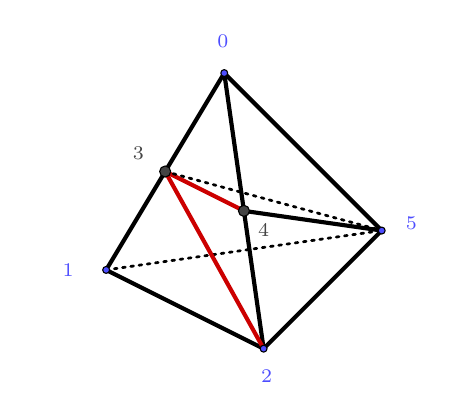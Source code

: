 \definecolor{ccqqqq}{rgb}{0.8,0,0}
\definecolor{uuuuuu}{rgb}{0.267,0.267,0.267}
\definecolor{ududff}{rgb}{0.302,0.302,1}
\begin{tikzpicture}[scale=0.5,line cap=round,line join=round,>=triangle 45,x=1cm,y=1cm]
\draw [line width=1.5pt] (0,0)-- (3,5);
\draw [line width=1.5pt] (7,1)-- (3,5);
\draw [line width=1.5pt] (7,1)-- (4,-2);
\draw [line width=1.5pt] (0,0)-- (4,-2);
\draw [line width=1.5pt] (4,-2)-- (3,5);
\draw [line width=1pt,dotted] (0,0)-- (7,1);
\draw [line width=1.5pt,color=ccqqqq] (1.5,2.5)-- (3.5,1.5);
\draw [line width=1pt,dotted] (1.5,2.5)-- (7,1);
\draw [line width=1.5pt] (3.5,1.5)-- (7,1);
\draw [line width=1.5pt,color=ccqqqq] (1.5,2.5)-- (4,-2);
\begin{scriptsize}
\draw [fill=ududff] (0,0) circle (2.5pt);
\draw[color=ududff] (-0.963,-0.015) node {1};
\draw [fill=ududff] (3,5) circle (2.5pt);
\draw[color=ududff] (2.964,5.808) node {0};
\draw [fill=ududff] (7,1) circle (2.5pt);
\draw[color=ududff] (7.752,1.192) node {5};
\draw [fill=ududff] (4,-2) circle (2.5pt);
\draw[color=ududff] (4.075,-2.696) node {2};
\draw [fill=uuuuuu] (1.5,2.5) circle (4pt);
\draw[color=uuuuuu] (0.819,2.973) node {3};
\draw [fill=uuuuuu] (3.5,1.5) circle (4pt);
\draw[color=uuuuuu] (3.998,1.02) node {4};
\end{scriptsize}
\end{tikzpicture}
